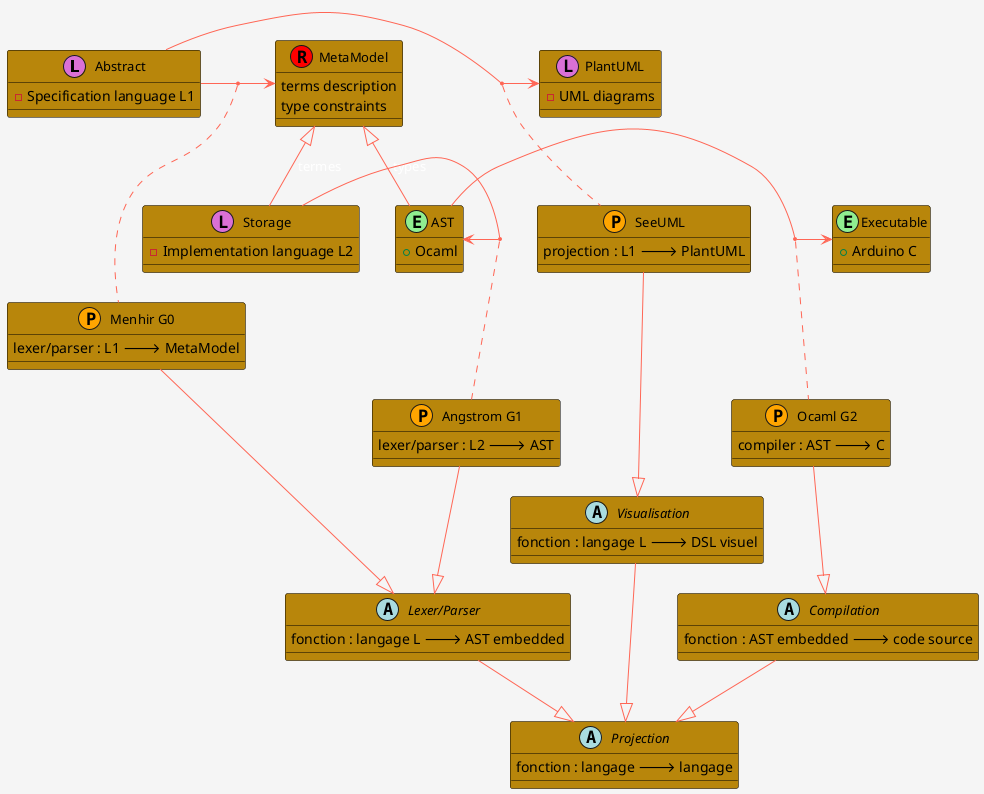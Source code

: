 @startuml

skinparam BackgroundColor  WhiteSmoke

skinparam class {
FontSize 13
BackgroundColor<<Apache>> Red
BorderColor<<Apache>> #FF6655
FontName Droid Sans
BorderColor black
BackgroundColor DarkGoldenRod
ArrowFontName Fira Code
ArrowColor #FF6655
ArrowFontColor #FFFFFF
}

' DSL are with squares
' Embedded are with circles
' Compilers / Transpilations are with : ?

class Abstract <<(L,orchid)>> {
    - Specification language L1
}

Abstract -> PlantUML
(Abstract, PlantUML) . SeeUML
SeeUML --|> Visualisation

class SeeUML <<(P,orange)>> {
    projection : L1 🡒 PlantUML
}




class AST <<(E,lightgreen)>> {
    + Ocaml
}

AST --|> MetaModel : "types"


class PlantUML <<(L,orchid)>> {
    - UML diagrams
}


class Executable <<(E,lightgreen)>> {
    + Arduino C
}

class Storage << (L,orchid) >> {
    - Implementation language L2
}

class "Menhir G0" <<(P,orange)>> {
    lexer/parser : L1 🡒 MetaModel
}

class MetaModel <<(R,red)>> {
    terms description
    type constraints
}

Abstract -> MetaModel
(Abstract, MetaModel) . "Menhir G0"

class "Angstrom G1" <<(P,orange)>> {
    lexer/parser : L2 🡒 AST
}

class "Ocaml G2" <<(P,orange)>> {
    compiler : AST 🡒 C
}

"Ocaml G2" --|> Compilation

abstract class Projection {
    fonction : langage 🡒 langage
}

abstract class Visualisation {
    fonction : langage L 🡒 DSL visuel
}

abstract class "Lexer/Parser" {
    fonction : langage L 🡒 AST embedded
}

abstract class Compilation {
    fonction : AST embedded 🡒 code source
}

Compilation --|> Projection 
Visualisation --|> Projection 
"Lexer/Parser" --|> Projection

"Menhir G0" --|> "Lexer/Parser"
"Angstrom G1" --|> "Lexer/Parser"

Storage -> AST 
(Storage, AST) . "Angstrom G1"
AST -> Executable
(AST, Executable) . "Ocaml G2"

MetaModel <|-- Storage : "termes"

@enduml
